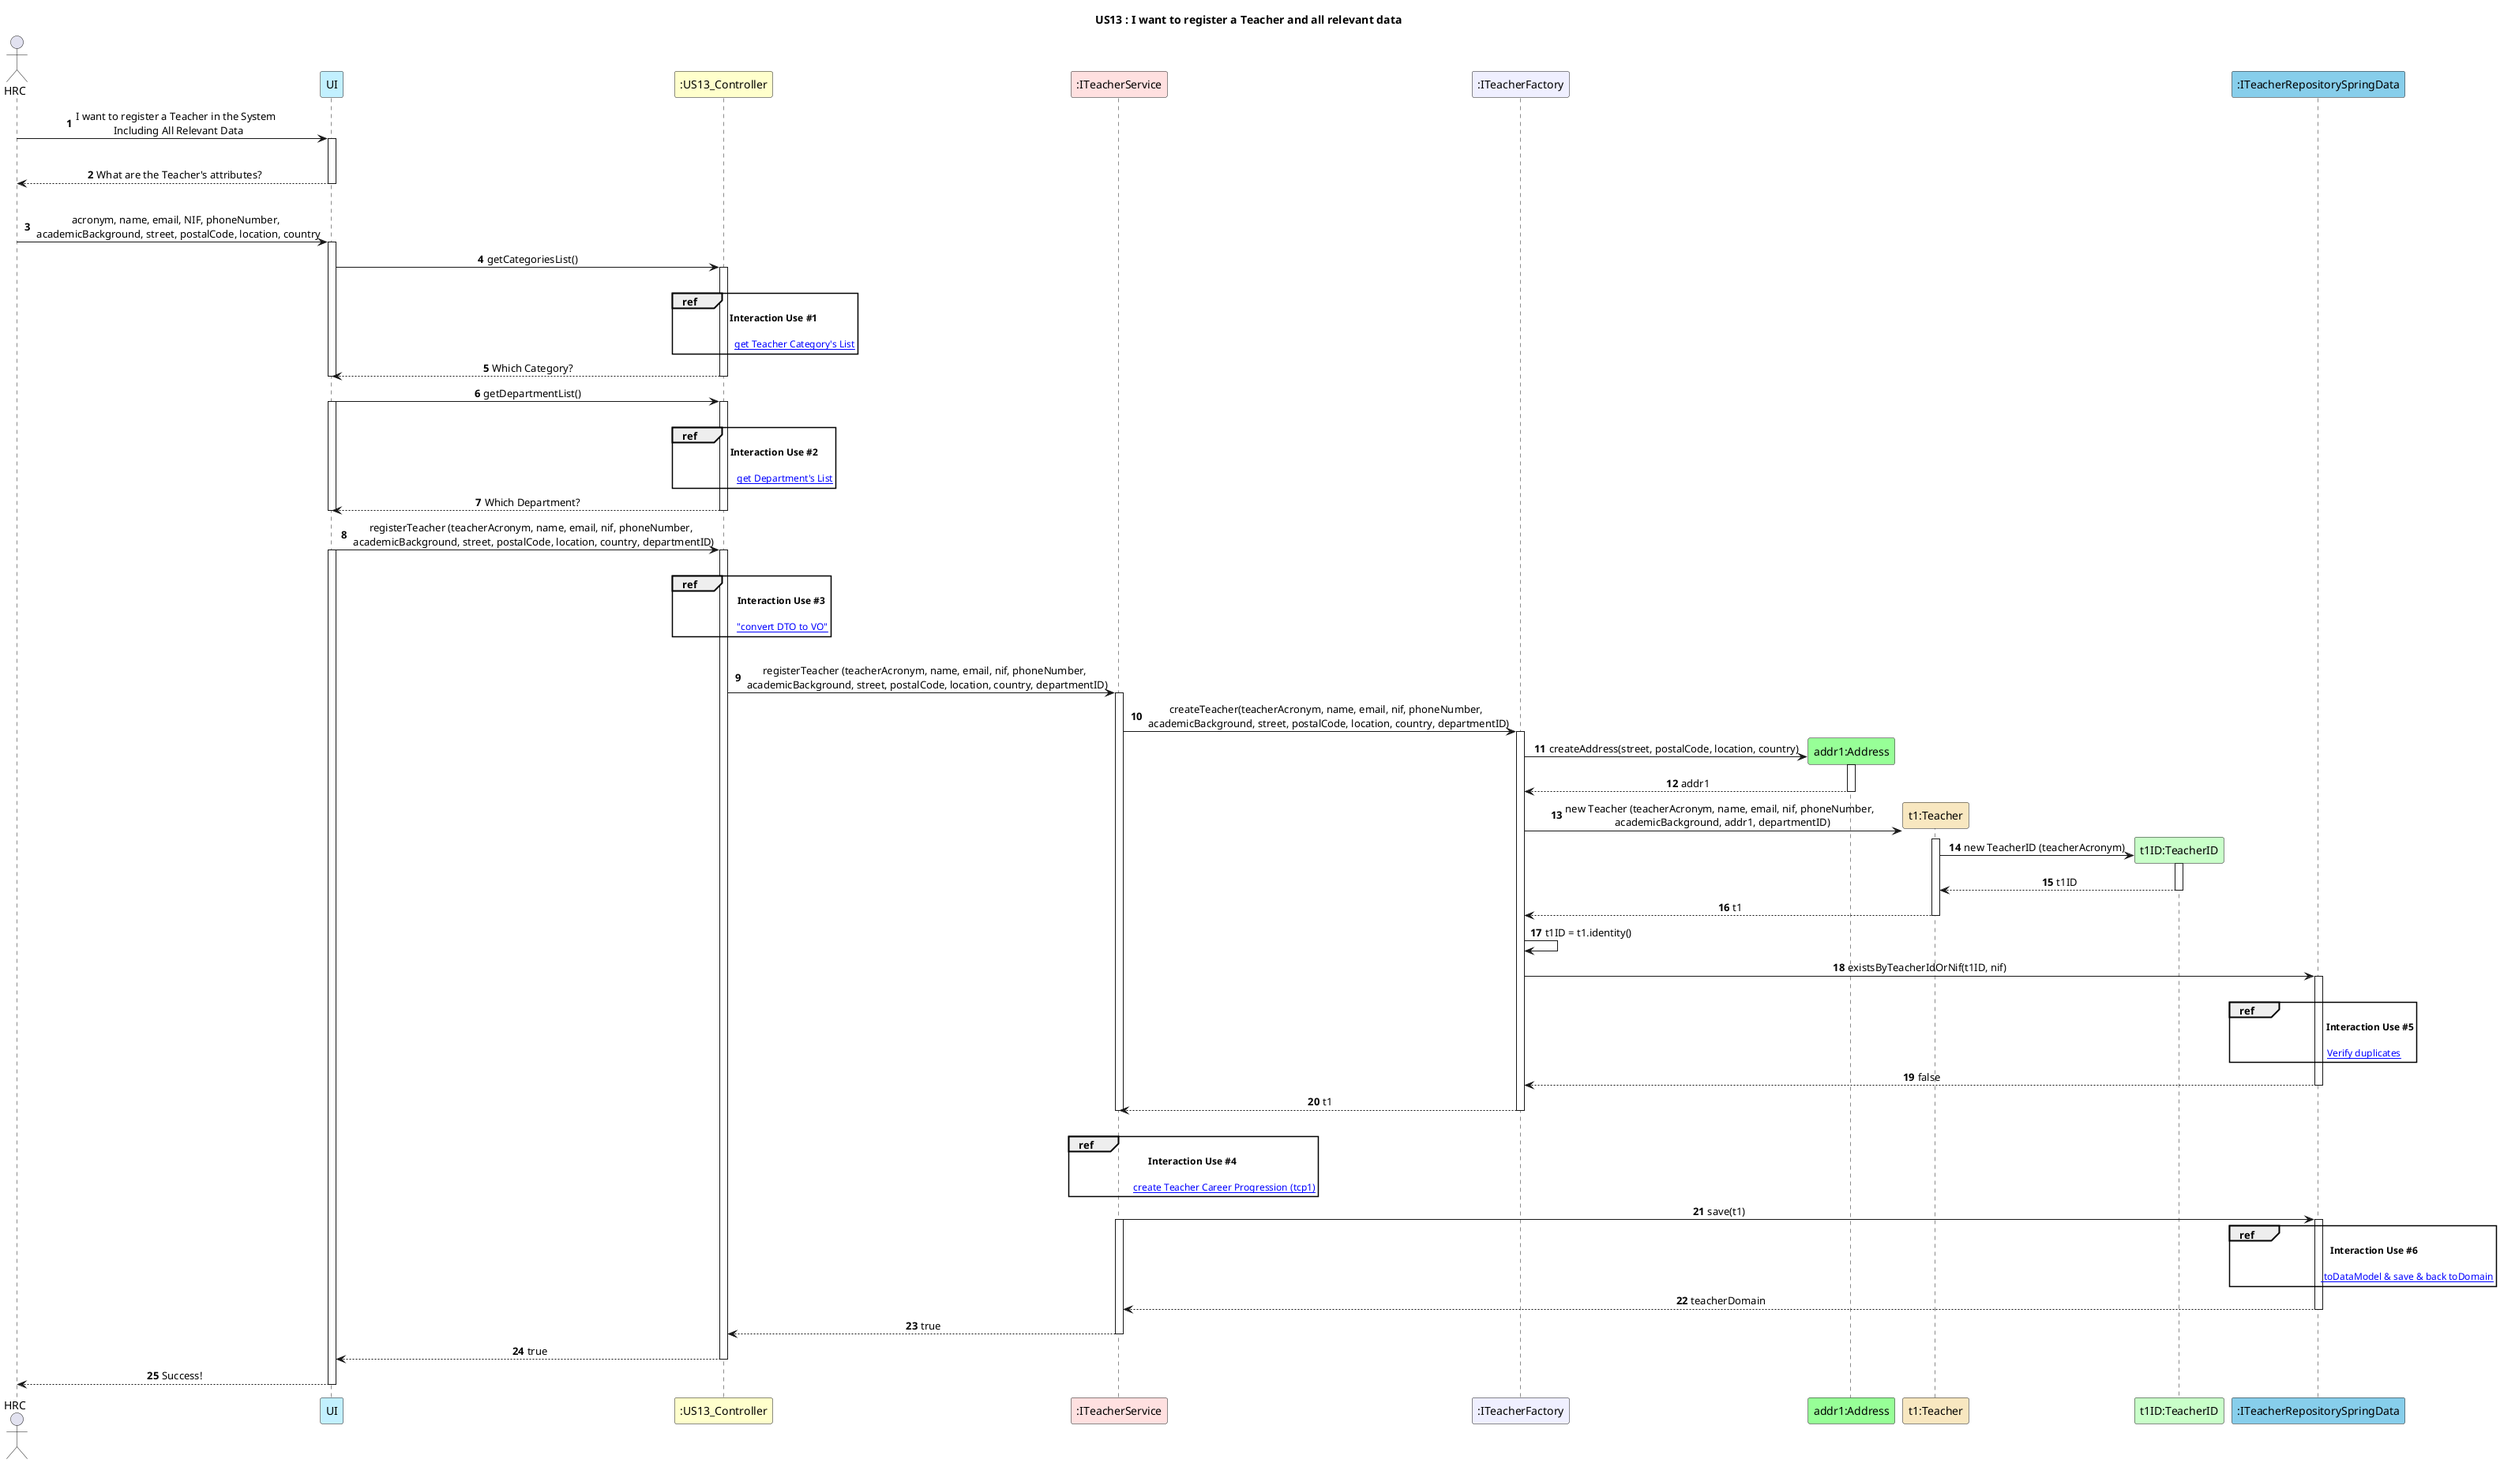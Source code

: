 @startuml

title US13 : I want to register a Teacher and all relevant data
skinparam sequenceMessageAlign center
autonumber

actor HRC as HRC
participant UI as UI #application
participant ":US13_Controller" as controller #business
'Ref#1 : get Teacher Category's list.
'Ref#2 : get Department's list.
participant ":ITeacherService" as IteacherService #implementation
participant ":ITeacherFactory" as IteacherFactory #motivation
participant "addr1:Address" as addr #physical
participant "t1:Teacher" as t #strategy
participant "t1ID:TeacherID" as tID #technology
'Ref#3 : create Teacher Career Progression tcp1.
participant ":ITeacherRepositorySpringData" as IteacherRepoJPA #skyblue

HRC -> UI : I want to register a Teacher in the System \n Including All Relevant Data
|||
activate UI
UI --> HRC : What are the Teacher's attributes?
|||
deactivate UI
HRC -> UI : acronym, name, email, NIF, phoneNumber, \n academicBackground, street, postalCode, location, country
activate UI
UI -> controller : getCategoriesList()

activate controller
|||
ref over controller : \t **Interaction Use #1**  \n\n \t\t\t[[./US13_SD_Interaction_Use_#1.puml get Teacher Category's List]]
controller --> UI : Which Category?
deactivate controller
deactivate UI



UI -> controller : getDepartmentList()
activate UI
activate controller

|||
ref over controller : \t \t **Interaction Use #2** \n\n  \t\t\t [[./US13_SD_Interaction_Use_#2.puml get Department's List]]

controller --> UI : Which Department?
deactivate controller
deactivate UI



UI -> controller : registerTeacher (teacherAcronym, name, email, nif, phoneNumber, \n academicBackground, street, postalCode, location, country, departmentID)

|||
ref over controller : \t \t \t **Interaction Use #3** \n\n  \t\t\t [[./US13_SD_Interaction_Use_#3.puml "convert DTO to VO"]]
activate UI
|||
activate controller
controller -> IteacherService : registerTeacher (teacherAcronym, name, email, nif, phoneNumber, \n academicBackground, street, postalCode, location, country, departmentID)
activate IteacherService
IteacherService -> IteacherFactory : createTeacher(teacherAcronym, name, email, nif, phoneNumber, \n academicBackground, street, postalCode, location, country, departmentID)
activate IteacherFactory
IteacherFactory -> addr** : createAddress(street, postalCode, location, country)
activate addr
addr --> IteacherFactory : addr1
deactivate addr

IteacherFactory -> t** : new Teacher (teacherAcronym, name, email, nif, phoneNumber, \n academicBackground, addr1, departmentID)
activate t
t -> tID** : new TeacherID (teacherAcronym)
activate tID
tID --> t : t1ID
deactivate tID
t --> IteacherFactory : t1
deactivate t
IteacherFactory -> IteacherFactory : t1ID = t1.identity()
IteacherFactory -> IteacherRepoJPA : existsByTeacherIdOrNif(t1ID, nif)

activate IteacherRepoJPA
|||
ref over IteacherRepoJPA
\t\t\t\t      **Interaction Use #5**

\t\t\t\t [[./US13_SD_Interaction_Use_5.puml Verify duplicates]]
end ref

IteacherRepoJPA --> IteacherFactory : false
deactivate IteacherRepoJPA


IteacherFactory --> IteacherService : t1
|||
ref over IteacherService : **Interaction Use #4** \n\n  \t\t\t [[./US13_SD_Interaction_Use_#4.puml create Teacher Career Progression (tcp1)]]


deactivate IteacherFactory
deactivate IteacherService


deactivate IteacherService
IteacherService -> IteacherRepoJPA : save(t1)
activate IteacherService
activate IteacherRepoJPA
ref over IteacherRepoJPA : \t  **Interaction Use #6** \n \n \t \t  \t    [[./US13_SD_Interaction_Use_#6.puml \t toDataModel & save & back toDomain]]
IteacherRepoJPA --> IteacherService : teacherDomain
deactivate IteacherRepoJPA
IteacherService --> controller : true
deactivate IteacherService
controller --> UI : true
deactivate controller
UI --> HRC : Success!
deactivate UI

@enduml